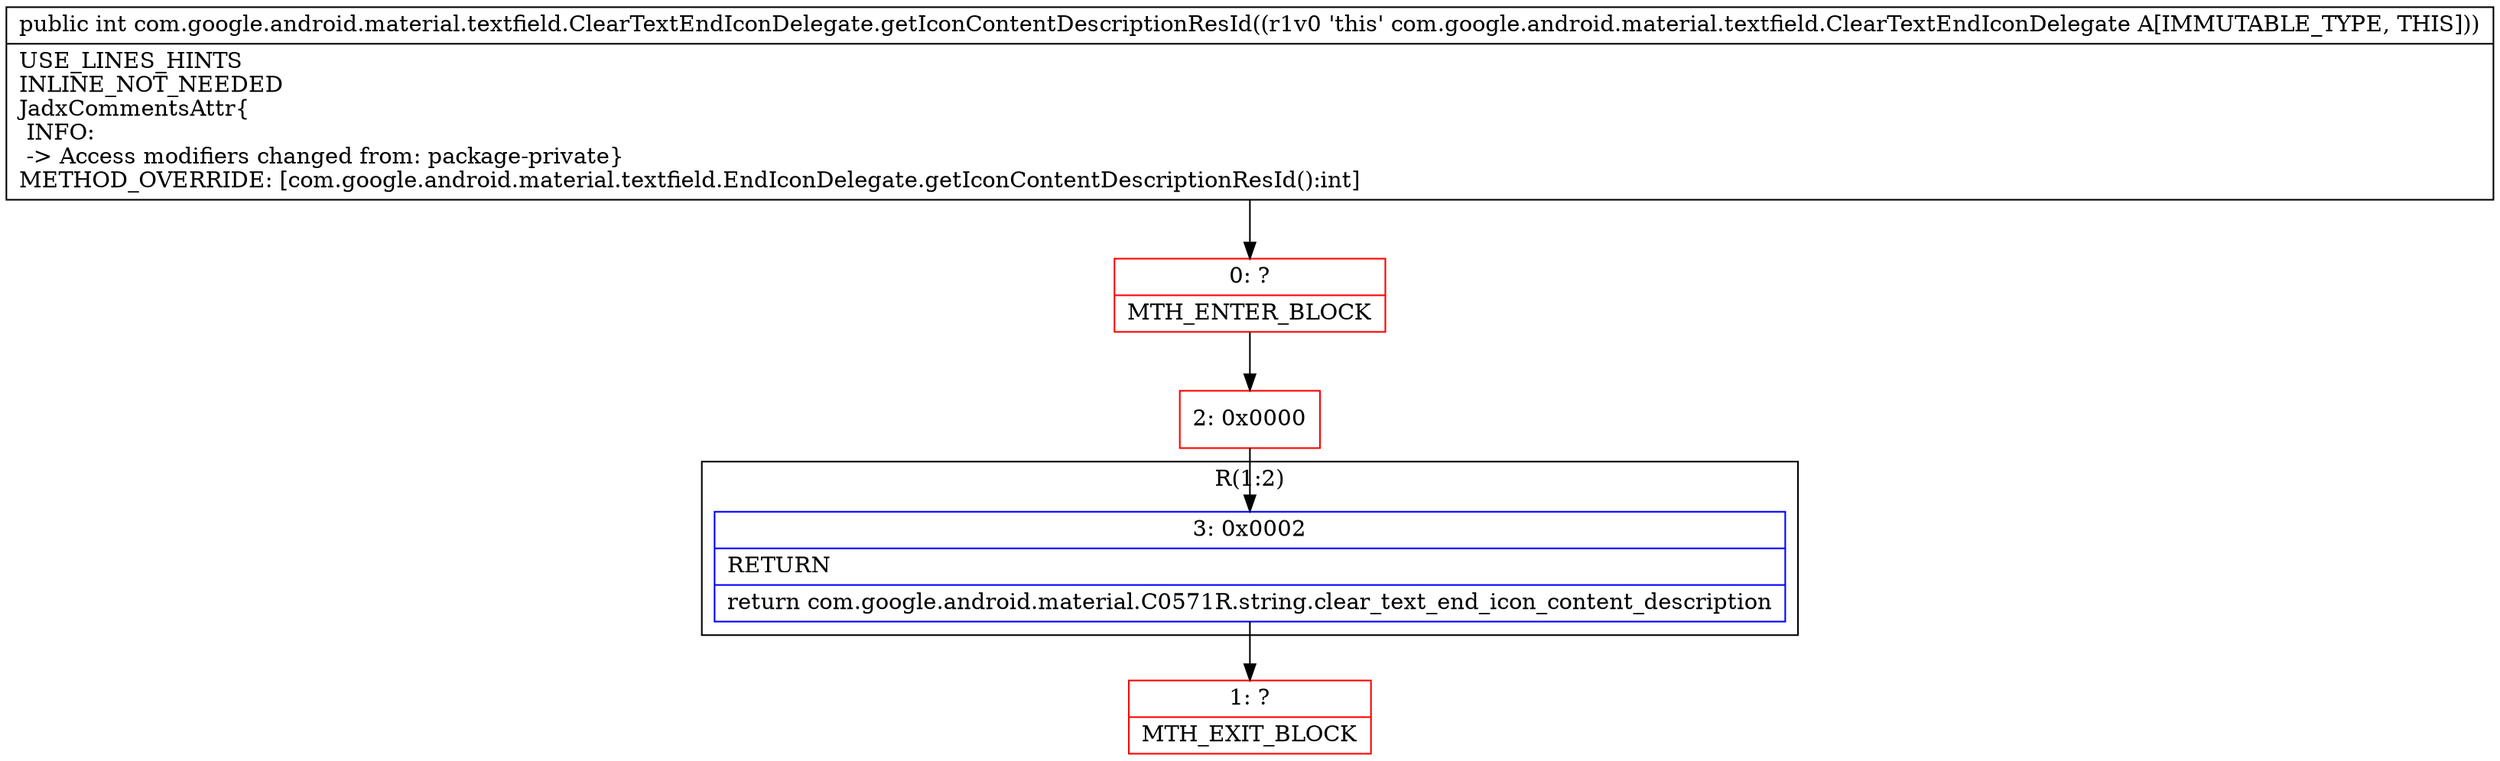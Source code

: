 digraph "CFG forcom.google.android.material.textfield.ClearTextEndIconDelegate.getIconContentDescriptionResId()I" {
subgraph cluster_Region_2016437536 {
label = "R(1:2)";
node [shape=record,color=blue];
Node_3 [shape=record,label="{3\:\ 0x0002|RETURN\l|return com.google.android.material.C0571R.string.clear_text_end_icon_content_description\l}"];
}
Node_0 [shape=record,color=red,label="{0\:\ ?|MTH_ENTER_BLOCK\l}"];
Node_2 [shape=record,color=red,label="{2\:\ 0x0000}"];
Node_1 [shape=record,color=red,label="{1\:\ ?|MTH_EXIT_BLOCK\l}"];
MethodNode[shape=record,label="{public int com.google.android.material.textfield.ClearTextEndIconDelegate.getIconContentDescriptionResId((r1v0 'this' com.google.android.material.textfield.ClearTextEndIconDelegate A[IMMUTABLE_TYPE, THIS]))  | USE_LINES_HINTS\lINLINE_NOT_NEEDED\lJadxCommentsAttr\{\l INFO: \l \-\> Access modifiers changed from: package\-private\}\lMETHOD_OVERRIDE: [com.google.android.material.textfield.EndIconDelegate.getIconContentDescriptionResId():int]\l}"];
MethodNode -> Node_0;Node_3 -> Node_1;
Node_0 -> Node_2;
Node_2 -> Node_3;
}


